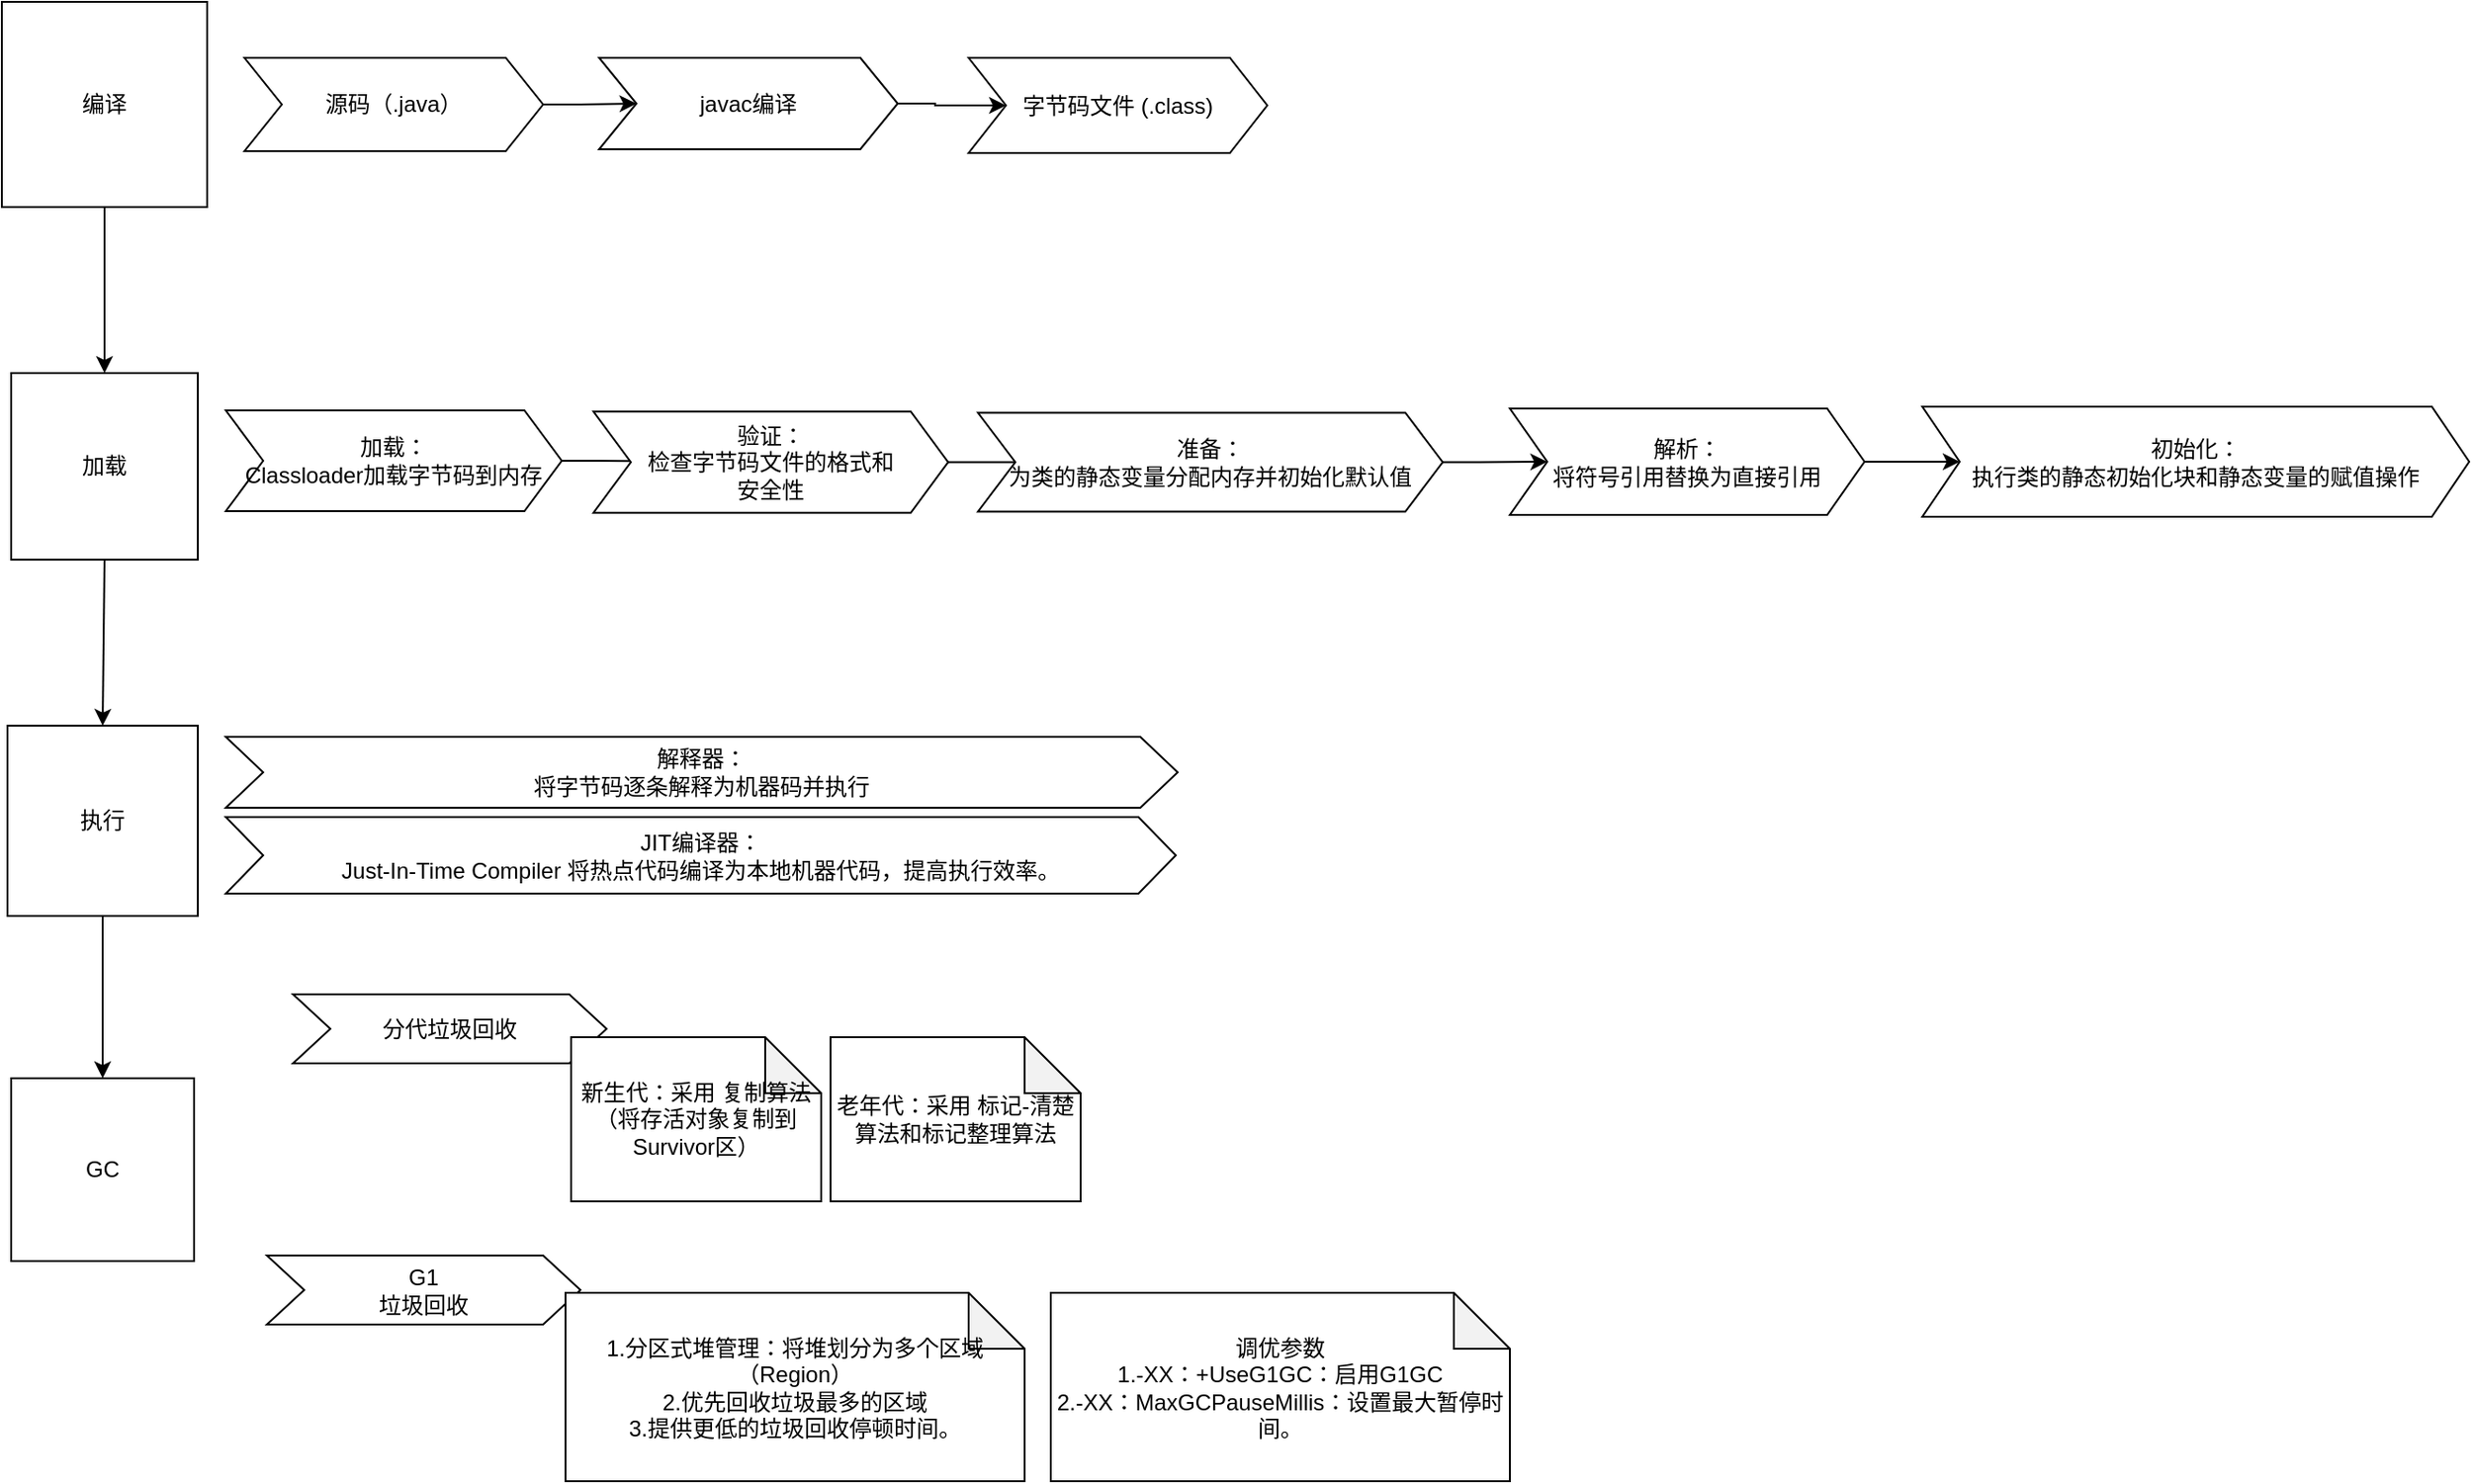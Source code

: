 <mxfile version="22.1.22" type="embed">
  <diagram name="Page-1" id="c4acf3e9-155e-7222-9cf6-157b1a14988f">
    <mxGraphModel dx="1356" dy="743" grid="0" gridSize="10" guides="1" tooltips="1" connect="1" arrows="1" fold="1" page="1" pageScale="1" pageWidth="3300" pageHeight="4681" background="none" math="0" shadow="0">
      <root>
        <mxCell id="0" />
        <mxCell id="1" parent="0" />
        <mxCell id="2" value="编译" style="whiteSpace=wrap;html=1;aspect=fixed;movable=0;resizable=0;rotatable=0;deletable=0;editable=0;locked=1;connectable=0;" vertex="1" parent="1">
          <mxGeometry x="90" y="80" width="110" height="110" as="geometry" />
        </mxCell>
        <mxCell id="34" value="" style="edgeStyle=orthogonalEdgeStyle;rounded=0;orthogonalLoop=1;jettySize=auto;html=1;movable=0;resizable=0;rotatable=0;deletable=0;editable=0;locked=1;connectable=0;" edge="1" parent="1" source="5" target="33">
          <mxGeometry relative="1" as="geometry" />
        </mxCell>
        <mxCell id="5" value="执行" style="whiteSpace=wrap;html=1;aspect=fixed;movable=0;resizable=0;rotatable=0;deletable=0;editable=0;locked=1;connectable=0;" vertex="1" parent="1">
          <mxGeometry x="93" y="468" width="102" height="102" as="geometry" />
        </mxCell>
        <mxCell id="11" value="" style="endArrow=classic;html=1;rounded=0;exitX=0.5;exitY=1;exitDx=0;exitDy=0;entryX=0.5;entryY=0;entryDx=0;entryDy=0;movable=0;resizable=0;rotatable=0;deletable=0;editable=0;locked=1;connectable=0;" edge="1" parent="1" source="4" target="5">
          <mxGeometry width="50" height="50" relative="1" as="geometry">
            <mxPoint x="200" y="530" as="sourcePoint" />
            <mxPoint x="250" y="480" as="targetPoint" />
          </mxGeometry>
        </mxCell>
        <mxCell id="12" value="" style="edgeStyle=orthogonalEdgeStyle;rounded=0;orthogonalLoop=1;jettySize=auto;html=1;exitX=0.5;exitY=1;exitDx=0;exitDy=0;movable=0;resizable=0;rotatable=0;deletable=0;editable=0;locked=1;connectable=0;" edge="1" parent="1" source="2" target="4">
          <mxGeometry relative="1" as="geometry">
            <mxPoint x="160" y="300" as="sourcePoint" />
            <mxPoint x="160" y="390" as="targetPoint" />
          </mxGeometry>
        </mxCell>
        <mxCell id="4" value="加载" style="whiteSpace=wrap;html=1;aspect=fixed;movable=0;resizable=0;rotatable=0;deletable=0;editable=0;locked=1;connectable=0;" vertex="1" parent="1">
          <mxGeometry x="95" y="279" width="100" height="100" as="geometry" />
        </mxCell>
        <mxCell id="24" value="" style="edgeStyle=orthogonalEdgeStyle;rounded=0;orthogonalLoop=1;jettySize=auto;html=1;movable=0;resizable=0;rotatable=0;deletable=0;editable=0;locked=1;connectable=0;" edge="1" parent="1" source="13" target="15">
          <mxGeometry relative="1" as="geometry" />
        </mxCell>
        <mxCell id="13" value="源码（.java）" style="shape=step;perimeter=stepPerimeter;whiteSpace=wrap;html=1;fixedSize=1;movable=0;resizable=0;rotatable=0;deletable=0;editable=0;locked=1;connectable=0;" vertex="1" parent="1">
          <mxGeometry x="220" y="110" width="160" height="50" as="geometry" />
        </mxCell>
        <mxCell id="26" value="" style="edgeStyle=orthogonalEdgeStyle;rounded=0;orthogonalLoop=1;jettySize=auto;html=1;movable=0;resizable=0;rotatable=0;deletable=0;editable=0;locked=1;connectable=0;" edge="1" parent="1" source="15" target="16">
          <mxGeometry relative="1" as="geometry" />
        </mxCell>
        <mxCell id="15" value="javac编译" style="shape=step;perimeter=stepPerimeter;whiteSpace=wrap;html=1;fixedSize=1;movable=0;resizable=0;rotatable=0;deletable=0;editable=0;locked=1;connectable=0;" vertex="1" parent="1">
          <mxGeometry x="410" y="110" width="160" height="49" as="geometry" />
        </mxCell>
        <mxCell id="16" value="字节码文件 (.class)" style="shape=step;perimeter=stepPerimeter;whiteSpace=wrap;html=1;fixedSize=1;movable=0;resizable=0;rotatable=0;deletable=0;editable=0;locked=1;connectable=0;" vertex="1" parent="1">
          <mxGeometry x="608" y="110" width="160" height="51" as="geometry" />
        </mxCell>
        <mxCell id="27" value="" style="edgeStyle=orthogonalEdgeStyle;rounded=0;orthogonalLoop=1;jettySize=auto;html=1;movable=0;resizable=0;rotatable=0;deletable=0;editable=0;locked=1;connectable=0;" edge="1" parent="1" source="19" target="20">
          <mxGeometry relative="1" as="geometry" />
        </mxCell>
        <mxCell id="19" value="加载：&lt;br&gt;Classloader加载字节码到内存" style="shape=step;perimeter=stepPerimeter;whiteSpace=wrap;html=1;fixedSize=1;movable=0;resizable=0;rotatable=0;deletable=0;editable=0;locked=1;connectable=0;" vertex="1" parent="1">
          <mxGeometry x="210" y="299" width="180" height="54" as="geometry" />
        </mxCell>
        <mxCell id="28" value="" style="edgeStyle=orthogonalEdgeStyle;rounded=0;orthogonalLoop=1;jettySize=auto;html=1;movable=0;resizable=0;rotatable=0;deletable=0;editable=0;locked=1;connectable=0;" edge="1" parent="1" source="20" target="21">
          <mxGeometry relative="1" as="geometry" />
        </mxCell>
        <mxCell id="20" value="验证：&lt;br&gt;检查字节码文件的格式和&lt;br&gt;安全性" style="shape=step;perimeter=stepPerimeter;whiteSpace=wrap;html=1;fixedSize=1;movable=0;resizable=0;rotatable=0;deletable=0;editable=0;locked=1;connectable=0;" vertex="1" parent="1">
          <mxGeometry x="407" y="299.62" width="190" height="54.25" as="geometry" />
        </mxCell>
        <mxCell id="29" value="" style="edgeStyle=orthogonalEdgeStyle;rounded=0;orthogonalLoop=1;jettySize=auto;html=1;movable=0;resizable=0;rotatable=0;deletable=0;editable=0;locked=1;connectable=0;" edge="1" parent="1" source="21" target="22">
          <mxGeometry relative="1" as="geometry" />
        </mxCell>
        <mxCell id="21" value="准备：&lt;br&gt;为类的静态变量分配内存并初始化默认值" style="shape=step;perimeter=stepPerimeter;whiteSpace=wrap;html=1;fixedSize=1;movable=0;resizable=0;rotatable=0;deletable=0;editable=0;locked=1;connectable=0;" vertex="1" parent="1">
          <mxGeometry x="613" y="300.25" width="249" height="53" as="geometry" />
        </mxCell>
        <mxCell id="32" value="" style="edgeStyle=orthogonalEdgeStyle;rounded=0;orthogonalLoop=1;jettySize=auto;html=1;movable=0;resizable=0;rotatable=0;deletable=0;editable=0;locked=1;connectable=0;" edge="1" parent="1" source="22" target="23">
          <mxGeometry relative="1" as="geometry" />
        </mxCell>
        <mxCell id="22" value="解析：&lt;br&gt;将符号引用替换为直接引用" style="shape=step;perimeter=stepPerimeter;whiteSpace=wrap;html=1;fixedSize=1;movable=0;resizable=0;rotatable=0;deletable=0;editable=0;locked=1;connectable=0;" vertex="1" parent="1">
          <mxGeometry x="898" y="298" width="190" height="57" as="geometry" />
        </mxCell>
        <mxCell id="23" value="初始化：&lt;br&gt;执行类的静态初始化块和静态变量的赋值操作" style="shape=step;perimeter=stepPerimeter;whiteSpace=wrap;html=1;fixedSize=1;movable=0;resizable=0;rotatable=0;deletable=0;editable=0;locked=1;connectable=0;" vertex="1" parent="1">
          <mxGeometry x="1119" y="297" width="293" height="59" as="geometry" />
        </mxCell>
        <mxCell id="30" value="解释器：&lt;br&gt;将字节码逐条解释为机器码并执行" style="shape=step;perimeter=stepPerimeter;whiteSpace=wrap;html=1;fixedSize=1;movable=0;resizable=0;rotatable=0;deletable=0;editable=0;locked=1;connectable=0;" vertex="1" parent="1">
          <mxGeometry x="210" y="474" width="510" height="38" as="geometry" />
        </mxCell>
        <mxCell id="31" value="JIT编译器：&lt;br&gt;Just-In-Time Compiler 将热点代码编译为本地机器代码，提高执行效率。" style="shape=step;perimeter=stepPerimeter;whiteSpace=wrap;html=1;fixedSize=1;movable=0;resizable=0;rotatable=0;deletable=0;editable=0;locked=1;connectable=0;" vertex="1" parent="1">
          <mxGeometry x="210" y="517" width="509" height="41" as="geometry" />
        </mxCell>
        <mxCell id="33" value="GC" style="whiteSpace=wrap;html=1;aspect=fixed;movable=0;resizable=0;rotatable=0;deletable=0;editable=0;locked=1;connectable=0;" vertex="1" parent="1">
          <mxGeometry x="95" y="657" width="98" height="98" as="geometry" />
        </mxCell>
        <mxCell id="35" value="分代垃圾回收" style="shape=step;perimeter=stepPerimeter;whiteSpace=wrap;html=1;fixedSize=1;movable=0;resizable=0;rotatable=0;deletable=0;editable=0;locked=1;connectable=0;" vertex="1" parent="1">
          <mxGeometry x="246" y="612" width="168" height="37" as="geometry" />
        </mxCell>
        <mxCell id="36" value="G1&lt;br&gt;垃圾回收" style="shape=step;perimeter=stepPerimeter;whiteSpace=wrap;html=1;fixedSize=1;movable=0;resizable=0;rotatable=0;deletable=0;editable=0;locked=1;connectable=0;" vertex="1" parent="1">
          <mxGeometry x="232" y="752" width="168" height="37" as="geometry" />
        </mxCell>
        <mxCell id="37" value="新生代：采用 复制算法（将存活对象复制到Survivor区）&lt;br&gt;" style="shape=note;whiteSpace=wrap;html=1;backgroundOutline=1;darkOpacity=0.05;movable=0;resizable=0;rotatable=0;deletable=0;editable=0;locked=1;connectable=0;" vertex="1" parent="1">
          <mxGeometry x="395" y="635" width="134" height="88" as="geometry" />
        </mxCell>
        <mxCell id="38" value="老年代：采用 标记-清楚算法和标记整理算法" style="shape=note;whiteSpace=wrap;html=1;backgroundOutline=1;darkOpacity=0.05;movable=0;resizable=0;rotatable=0;deletable=0;editable=0;locked=1;connectable=0;" vertex="1" parent="1">
          <mxGeometry x="534" y="635" width="134" height="88" as="geometry" />
        </mxCell>
        <mxCell id="45" value="1.分区式堆管理：将堆划分为多个区域（Region）&lt;br&gt;2.优先回收垃圾最多的区域&lt;br&gt;3.提供更低的垃圾回收停顿时间。&lt;br&gt;" style="shape=note;whiteSpace=wrap;html=1;backgroundOutline=1;darkOpacity=0.05;movable=0;resizable=0;rotatable=0;deletable=0;editable=0;locked=1;connectable=0;" vertex="1" parent="1">
          <mxGeometry x="392" y="772" width="246" height="101" as="geometry" />
        </mxCell>
        <mxCell id="46" value="调优参数&lt;br&gt;1.-XX：+UseG1GC：启用G1GC&lt;br&gt;2.-XX：MaxGCPauseMillis：设置最大暂停时间。" style="shape=note;whiteSpace=wrap;html=1;backgroundOutline=1;darkOpacity=0.05;movable=0;resizable=0;rotatable=0;deletable=0;editable=0;locked=1;connectable=0;" vertex="1" parent="1">
          <mxGeometry x="652" y="772" width="246" height="101" as="geometry" />
        </mxCell>
      </root>
    </mxGraphModel>
  </diagram>
</mxfile>
